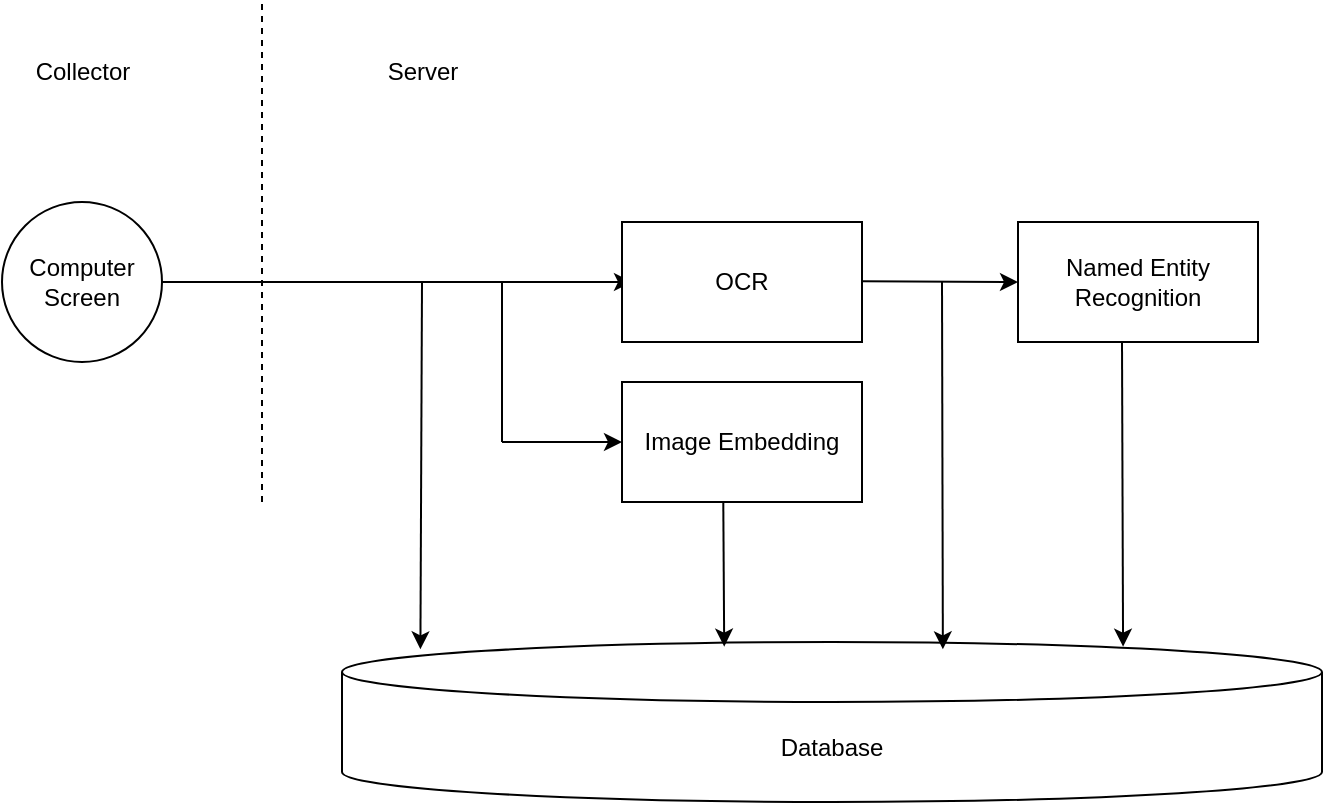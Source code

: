 <mxfile version="26.2.13">
  <diagram name="Page-1" id="TkuiFI0T2QbOPoMkrU4I">
    <mxGraphModel dx="1072" dy="555" grid="1" gridSize="10" guides="1" tooltips="1" connect="1" arrows="1" fold="1" page="1" pageScale="1" pageWidth="850" pageHeight="1100" math="0" shadow="0">
      <root>
        <mxCell id="0" />
        <mxCell id="1" parent="0" />
        <mxCell id="Kxzrlb51K6hoDFQTq8Z4-3" value="Computer Screen" style="ellipse;whiteSpace=wrap;html=1;aspect=fixed;" vertex="1" parent="1">
          <mxGeometry x="30" y="230" width="80" height="80" as="geometry" />
        </mxCell>
        <mxCell id="Kxzrlb51K6hoDFQTq8Z4-4" value="" style="endArrow=classic;html=1;rounded=0;exitX=1;exitY=0.5;exitDx=0;exitDy=0;entryX=0;entryY=0.5;entryDx=0;entryDy=0;" edge="1" parent="1" source="Kxzrlb51K6hoDFQTq8Z4-3">
          <mxGeometry width="50" height="50" relative="1" as="geometry">
            <mxPoint x="440" y="300" as="sourcePoint" />
            <mxPoint x="345" y="270" as="targetPoint" />
          </mxGeometry>
        </mxCell>
        <mxCell id="Kxzrlb51K6hoDFQTq8Z4-7" value="" style="endArrow=none;dashed=1;html=1;rounded=0;" edge="1" parent="1">
          <mxGeometry width="50" height="50" relative="1" as="geometry">
            <mxPoint x="160" y="380" as="sourcePoint" />
            <mxPoint x="160" y="130" as="targetPoint" />
          </mxGeometry>
        </mxCell>
        <mxCell id="Kxzrlb51K6hoDFQTq8Z4-8" value="Collector" style="text;html=1;align=center;verticalAlign=middle;resizable=0;points=[];autosize=1;strokeColor=none;fillColor=none;" vertex="1" parent="1">
          <mxGeometry x="35" y="150" width="70" height="30" as="geometry" />
        </mxCell>
        <mxCell id="Kxzrlb51K6hoDFQTq8Z4-11" value="" style="endArrow=classic;html=1;rounded=0;entryX=0.08;entryY=0.046;entryDx=0;entryDy=0;entryPerimeter=0;" edge="1" parent="1" target="Kxzrlb51K6hoDFQTq8Z4-12">
          <mxGeometry width="50" height="50" relative="1" as="geometry">
            <mxPoint x="240" y="270" as="sourcePoint" />
            <mxPoint x="240" y="400" as="targetPoint" />
          </mxGeometry>
        </mxCell>
        <mxCell id="Kxzrlb51K6hoDFQTq8Z4-12" value="Database" style="shape=cylinder3;whiteSpace=wrap;html=1;boundedLbl=1;backgroundOutline=1;size=15;" vertex="1" parent="1">
          <mxGeometry x="200" y="450" width="490" height="80" as="geometry" />
        </mxCell>
        <mxCell id="Kxzrlb51K6hoDFQTq8Z4-15" value="" style="endArrow=classic;html=1;rounded=0;" edge="1" parent="1">
          <mxGeometry width="50" height="50" relative="1" as="geometry">
            <mxPoint x="280" y="350" as="sourcePoint" />
            <mxPoint x="340" y="350" as="targetPoint" />
          </mxGeometry>
        </mxCell>
        <mxCell id="Kxzrlb51K6hoDFQTq8Z4-18" value="Image Embedding" style="whiteSpace=wrap;html=1;" vertex="1" parent="1">
          <mxGeometry x="340" y="320" width="120" height="60" as="geometry" />
        </mxCell>
        <mxCell id="Kxzrlb51K6hoDFQTq8Z4-19" value="OCR" style="whiteSpace=wrap;html=1;" vertex="1" parent="1">
          <mxGeometry x="340" y="240" width="120" height="60" as="geometry" />
        </mxCell>
        <mxCell id="Kxzrlb51K6hoDFQTq8Z4-21" value="" style="edgeStyle=none;orthogonalLoop=1;jettySize=auto;html=1;rounded=0;entryX=0;entryY=0.5;entryDx=0;entryDy=0;" edge="1" parent="1" target="Kxzrlb51K6hoDFQTq8Z4-23">
          <mxGeometry width="100" relative="1" as="geometry">
            <mxPoint x="460" y="269.67" as="sourcePoint" />
            <mxPoint x="560" y="269.67" as="targetPoint" />
            <Array as="points" />
          </mxGeometry>
        </mxCell>
        <mxCell id="Kxzrlb51K6hoDFQTq8Z4-22" value="" style="edgeStyle=none;orthogonalLoop=1;jettySize=auto;html=1;rounded=0;entryX=0.39;entryY=0.029;entryDx=0;entryDy=0;entryPerimeter=0;exitX=0.422;exitY=0.994;exitDx=0;exitDy=0;exitPerimeter=0;" edge="1" parent="1" source="Kxzrlb51K6hoDFQTq8Z4-18" target="Kxzrlb51K6hoDFQTq8Z4-12">
          <mxGeometry width="100" relative="1" as="geometry">
            <mxPoint x="360" y="420" as="sourcePoint" />
            <mxPoint x="460" y="420" as="targetPoint" />
            <Array as="points" />
          </mxGeometry>
        </mxCell>
        <mxCell id="Kxzrlb51K6hoDFQTq8Z4-23" value="Named Entity Recognition" style="whiteSpace=wrap;html=1;" vertex="1" parent="1">
          <mxGeometry x="538" y="240" width="120" height="60" as="geometry" />
        </mxCell>
        <mxCell id="Kxzrlb51K6hoDFQTq8Z4-25" value="" style="endArrow=classic;html=1;rounded=0;entryX=0.656;entryY=0.046;entryDx=0;entryDy=0;entryPerimeter=0;" edge="1" parent="1">
          <mxGeometry width="50" height="50" relative="1" as="geometry">
            <mxPoint x="500" y="270" as="sourcePoint" />
            <mxPoint x="500.44" y="453.68" as="targetPoint" />
          </mxGeometry>
        </mxCell>
        <mxCell id="Kxzrlb51K6hoDFQTq8Z4-27" value="" style="endArrow=classic;html=1;rounded=0;entryX=0.797;entryY=0.029;entryDx=0;entryDy=0;entryPerimeter=0;" edge="1" parent="1" target="Kxzrlb51K6hoDFQTq8Z4-12">
          <mxGeometry width="50" height="50" relative="1" as="geometry">
            <mxPoint x="590" y="300" as="sourcePoint" />
            <mxPoint x="640" y="250" as="targetPoint" />
          </mxGeometry>
        </mxCell>
        <mxCell id="Kxzrlb51K6hoDFQTq8Z4-28" value="Server" style="text;html=1;align=center;verticalAlign=middle;resizable=0;points=[];autosize=1;strokeColor=none;fillColor=none;" vertex="1" parent="1">
          <mxGeometry x="210" y="150" width="60" height="30" as="geometry" />
        </mxCell>
        <mxCell id="Kxzrlb51K6hoDFQTq8Z4-29" value="" style="endArrow=none;html=1;rounded=0;" edge="1" parent="1">
          <mxGeometry width="50" height="50" relative="1" as="geometry">
            <mxPoint x="280" y="350" as="sourcePoint" />
            <mxPoint x="280" y="270" as="targetPoint" />
          </mxGeometry>
        </mxCell>
      </root>
    </mxGraphModel>
  </diagram>
</mxfile>
